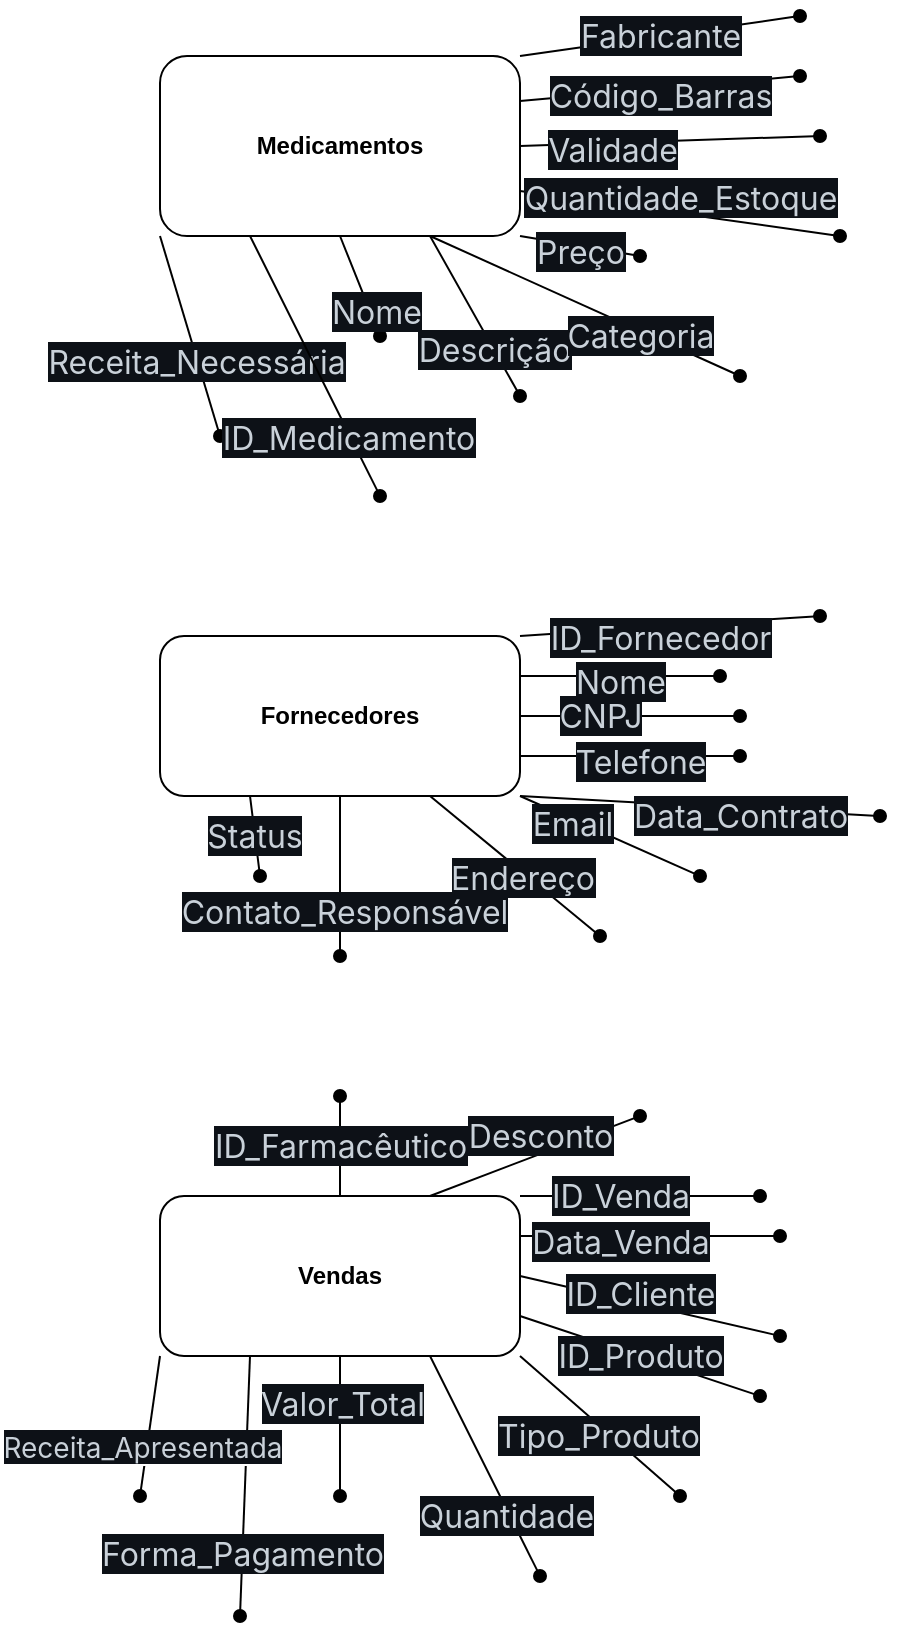 <mxfile>
    <diagram id="h4c_oPhvg5Xy0MeqgZNS" name="Page-1">
        <mxGraphModel dx="824" dy="459" grid="1" gridSize="10" guides="1" tooltips="1" connect="1" arrows="1" fold="1" page="1" pageScale="1" pageWidth="850" pageHeight="1100" math="0" shadow="0">
            <root>
                <mxCell id="0"/>
                <mxCell id="1" parent="0"/>
                <mxCell id="46" style="edgeStyle=none;html=1;exitX=1;exitY=0;exitDx=0;exitDy=0;endArrow=oval;endFill=1;" edge="1" parent="1" source="2">
                    <mxGeometry relative="1" as="geometry">
                        <mxPoint x="410" y="610" as="targetPoint"/>
                    </mxGeometry>
                </mxCell>
                <mxCell id="47" value="&lt;span style=&quot;box-sizing: border-box; font-weight: calc(var(--font-weight) + var(--bold-modifier)); color: rgb(201, 209, 217); font-family: &amp;quot;??&amp;quot;, &amp;quot;??&amp;quot;, &amp;quot;??&amp;quot;, &amp;quot;??&amp;quot;, &amp;quot;??&amp;quot;, ui-sans-serif, -apple-system, BlinkMacSystemFont, &amp;quot;Segoe UI&amp;quot;, Roboto, Inter, &amp;quot;Apple Color Emoji&amp;quot;, &amp;quot;Segoe UI Emoji&amp;quot;, &amp;quot;Segoe UI Symbol&amp;quot;, &amp;quot;Microsoft YaHei Light&amp;quot;, sans-serif; font-size: 16px; text-align: start; caret-color: rgb(201, 209, 217); background-color: rgb(13, 17, 23);&quot;&gt;ID_Venda&lt;/span&gt;" style="edgeLabel;html=1;align=center;verticalAlign=middle;resizable=0;points=[];" vertex="1" connectable="0" parent="46">
                    <mxGeometry x="-0.683" y="2" relative="1" as="geometry">
                        <mxPoint x="31" y="2" as="offset"/>
                    </mxGeometry>
                </mxCell>
                <mxCell id="48" style="edgeStyle=none;html=1;exitX=1;exitY=0.25;exitDx=0;exitDy=0;endArrow=oval;endFill=1;" edge="1" parent="1" source="2">
                    <mxGeometry relative="1" as="geometry">
                        <mxPoint x="420" y="630" as="targetPoint"/>
                    </mxGeometry>
                </mxCell>
                <mxCell id="49" value="&lt;span style=&quot;box-sizing: border-box; font-weight: calc(var(--font-weight) + var(--bold-modifier)); color: rgb(201, 209, 217); font-family: &amp;quot;??&amp;quot;, &amp;quot;??&amp;quot;, &amp;quot;??&amp;quot;, &amp;quot;??&amp;quot;, &amp;quot;??&amp;quot;, ui-sans-serif, -apple-system, BlinkMacSystemFont, &amp;quot;Segoe UI&amp;quot;, Roboto, Inter, &amp;quot;Apple Color Emoji&amp;quot;, &amp;quot;Segoe UI Emoji&amp;quot;, &amp;quot;Segoe UI Symbol&amp;quot;, &amp;quot;Microsoft YaHei Light&amp;quot;, sans-serif; font-size: 16px; text-align: start; caret-color: rgb(201, 209, 217); background-color: rgb(13, 17, 23);&quot;&gt;Data_Venda&lt;/span&gt;" style="edgeLabel;html=1;align=center;verticalAlign=middle;resizable=0;points=[];" vertex="1" connectable="0" parent="48">
                    <mxGeometry x="-0.523" y="-3" relative="1" as="geometry">
                        <mxPoint x="19" as="offset"/>
                    </mxGeometry>
                </mxCell>
                <mxCell id="50" style="edgeStyle=none;html=1;exitX=1;exitY=0.5;exitDx=0;exitDy=0;endArrow=oval;endFill=1;" edge="1" parent="1" source="2">
                    <mxGeometry relative="1" as="geometry">
                        <mxPoint x="420" y="680" as="targetPoint"/>
                    </mxGeometry>
                </mxCell>
                <mxCell id="51" value="&lt;span style=&quot;box-sizing: border-box; font-weight: calc(var(--font-weight) + var(--bold-modifier)); color: rgb(201, 209, 217); font-family: &amp;quot;??&amp;quot;, &amp;quot;??&amp;quot;, &amp;quot;??&amp;quot;, &amp;quot;??&amp;quot;, &amp;quot;??&amp;quot;, ui-sans-serif, -apple-system, BlinkMacSystemFont, &amp;quot;Segoe UI&amp;quot;, Roboto, Inter, &amp;quot;Apple Color Emoji&amp;quot;, &amp;quot;Segoe UI Emoji&amp;quot;, &amp;quot;Segoe UI Symbol&amp;quot;, &amp;quot;Microsoft YaHei Light&amp;quot;, sans-serif; font-size: 16px; text-align: start; caret-color: rgb(201, 209, 217); background-color: rgb(13, 17, 23);&quot;&gt;ID_Cliente&lt;/span&gt;" style="edgeLabel;html=1;align=center;verticalAlign=middle;resizable=0;points=[];" vertex="1" connectable="0" parent="50">
                    <mxGeometry x="-0.458" y="-1" relative="1" as="geometry">
                        <mxPoint x="25" as="offset"/>
                    </mxGeometry>
                </mxCell>
                <mxCell id="52" style="edgeStyle=none;html=1;exitX=1;exitY=0.75;exitDx=0;exitDy=0;endArrow=oval;endFill=1;" edge="1" parent="1" source="2">
                    <mxGeometry relative="1" as="geometry">
                        <mxPoint x="410" y="710" as="targetPoint"/>
                    </mxGeometry>
                </mxCell>
                <mxCell id="53" value="&lt;span style=&quot;box-sizing: border-box; font-weight: calc(var(--font-weight) + var(--bold-modifier)); color: rgb(201, 209, 217); font-family: &amp;quot;??&amp;quot;, &amp;quot;??&amp;quot;, &amp;quot;??&amp;quot;, &amp;quot;??&amp;quot;, &amp;quot;??&amp;quot;, ui-sans-serif, -apple-system, BlinkMacSystemFont, &amp;quot;Segoe UI&amp;quot;, Roboto, Inter, &amp;quot;Apple Color Emoji&amp;quot;, &amp;quot;Segoe UI Emoji&amp;quot;, &amp;quot;Segoe UI Symbol&amp;quot;, &amp;quot;Microsoft YaHei Light&amp;quot;, sans-serif; font-size: 16px; text-align: start; caret-color: rgb(201, 209, 217); background-color: rgb(13, 17, 23);&quot;&gt;ID_Produto&lt;/span&gt;" style="edgeLabel;html=1;align=center;verticalAlign=middle;resizable=0;points=[];" vertex="1" connectable="0" parent="52">
                    <mxGeometry x="-0.335" y="-3" relative="1" as="geometry">
                        <mxPoint x="21" y="4" as="offset"/>
                    </mxGeometry>
                </mxCell>
                <mxCell id="54" style="edgeStyle=none;html=1;exitX=1;exitY=1;exitDx=0;exitDy=0;endArrow=oval;endFill=1;" edge="1" parent="1" source="2">
                    <mxGeometry relative="1" as="geometry">
                        <mxPoint x="370" y="760" as="targetPoint"/>
                    </mxGeometry>
                </mxCell>
                <mxCell id="55" value="&lt;span style=&quot;box-sizing: border-box; font-weight: calc(var(--font-weight) + var(--bold-modifier)); color: rgb(201, 209, 217); font-family: &amp;quot;??&amp;quot;, &amp;quot;??&amp;quot;, &amp;quot;??&amp;quot;, &amp;quot;??&amp;quot;, &amp;quot;??&amp;quot;, ui-sans-serif, -apple-system, BlinkMacSystemFont, &amp;quot;Segoe UI&amp;quot;, Roboto, Inter, &amp;quot;Apple Color Emoji&amp;quot;, &amp;quot;Segoe UI Emoji&amp;quot;, &amp;quot;Segoe UI Symbol&amp;quot;, &amp;quot;Microsoft YaHei Light&amp;quot;, sans-serif; font-size: 16px; text-align: start; caret-color: rgb(201, 209, 217); background-color: rgb(13, 17, 23);&quot;&gt;Tipo_Produto&lt;/span&gt;" style="edgeLabel;html=1;align=center;verticalAlign=middle;resizable=0;points=[];" vertex="1" connectable="0" parent="54">
                    <mxGeometry x="-0.294" relative="1" as="geometry">
                        <mxPoint x="11" y="15" as="offset"/>
                    </mxGeometry>
                </mxCell>
                <mxCell id="56" style="edgeStyle=none;html=1;exitX=0.75;exitY=1;exitDx=0;exitDy=0;endArrow=oval;endFill=1;" edge="1" parent="1" source="2">
                    <mxGeometry relative="1" as="geometry">
                        <mxPoint x="300" y="800" as="targetPoint"/>
                    </mxGeometry>
                </mxCell>
                <mxCell id="57" value="&lt;span style=&quot;box-sizing: border-box; font-weight: calc(var(--font-weight) + var(--bold-modifier)); color: rgb(201, 209, 217); font-family: &amp;quot;??&amp;quot;, &amp;quot;??&amp;quot;, &amp;quot;??&amp;quot;, &amp;quot;??&amp;quot;, &amp;quot;??&amp;quot;, ui-sans-serif, -apple-system, BlinkMacSystemFont, &amp;quot;Segoe UI&amp;quot;, Roboto, Inter, &amp;quot;Apple Color Emoji&amp;quot;, &amp;quot;Segoe UI Emoji&amp;quot;, &amp;quot;Segoe UI Symbol&amp;quot;, &amp;quot;Microsoft YaHei Light&amp;quot;, sans-serif; font-size: 16px; text-align: start; caret-color: rgb(201, 209, 217); background-color: rgb(13, 17, 23);&quot;&gt;Quantidade&lt;/span&gt;" style="edgeLabel;html=1;align=center;verticalAlign=middle;resizable=0;points=[];" vertex="1" connectable="0" parent="56">
                    <mxGeometry x="0.44" y="-2" relative="1" as="geometry">
                        <mxPoint as="offset"/>
                    </mxGeometry>
                </mxCell>
                <mxCell id="58" style="edgeStyle=none;html=1;exitX=0.5;exitY=1;exitDx=0;exitDy=0;endArrow=oval;endFill=1;" edge="1" parent="1" source="2">
                    <mxGeometry relative="1" as="geometry">
                        <mxPoint x="200" y="760" as="targetPoint"/>
                    </mxGeometry>
                </mxCell>
                <mxCell id="59" value="&lt;span style=&quot;box-sizing: border-box; font-weight: calc(var(--font-weight) + var(--bold-modifier)); color: rgb(201, 209, 217); font-family: &amp;quot;??&amp;quot;, &amp;quot;??&amp;quot;, &amp;quot;??&amp;quot;, &amp;quot;??&amp;quot;, &amp;quot;??&amp;quot;, ui-sans-serif, -apple-system, BlinkMacSystemFont, &amp;quot;Segoe UI&amp;quot;, Roboto, Inter, &amp;quot;Apple Color Emoji&amp;quot;, &amp;quot;Segoe UI Emoji&amp;quot;, &amp;quot;Segoe UI Symbol&amp;quot;, &amp;quot;Microsoft YaHei Light&amp;quot;, sans-serif; font-size: 16px; text-align: start; caret-color: rgb(201, 209, 217); background-color: rgb(13, 17, 23);&quot;&gt;Valor_Total&lt;/span&gt;" style="edgeLabel;html=1;align=center;verticalAlign=middle;resizable=0;points=[];" vertex="1" connectable="0" parent="58">
                    <mxGeometry x="-0.314" y="1" relative="1" as="geometry">
                        <mxPoint as="offset"/>
                    </mxGeometry>
                </mxCell>
                <mxCell id="60" style="edgeStyle=none;html=1;exitX=0.25;exitY=1;exitDx=0;exitDy=0;endArrow=oval;endFill=1;" edge="1" parent="1" source="2">
                    <mxGeometry relative="1" as="geometry">
                        <mxPoint x="150" y="820" as="targetPoint"/>
                    </mxGeometry>
                </mxCell>
                <mxCell id="61" value="&lt;span style=&quot;box-sizing: border-box; font-weight: calc(var(--font-weight) + var(--bold-modifier)); color: rgb(201, 209, 217); font-family: &amp;quot;??&amp;quot;, &amp;quot;??&amp;quot;, &amp;quot;??&amp;quot;, &amp;quot;??&amp;quot;, &amp;quot;??&amp;quot;, ui-sans-serif, -apple-system, BlinkMacSystemFont, &amp;quot;Segoe UI&amp;quot;, Roboto, Inter, &amp;quot;Apple Color Emoji&amp;quot;, &amp;quot;Segoe UI Emoji&amp;quot;, &amp;quot;Segoe UI Symbol&amp;quot;, &amp;quot;Microsoft YaHei Light&amp;quot;, sans-serif; font-size: 16px; text-align: start; caret-color: rgb(201, 209, 217); background-color: rgb(13, 17, 23);&quot;&gt;Forma_Pagamento&lt;/span&gt;" style="edgeLabel;html=1;align=center;verticalAlign=middle;resizable=0;points=[];" vertex="1" connectable="0" parent="60">
                    <mxGeometry x="0.52" relative="1" as="geometry">
                        <mxPoint as="offset"/>
                    </mxGeometry>
                </mxCell>
                <mxCell id="62" style="edgeStyle=none;html=1;exitX=0.75;exitY=0;exitDx=0;exitDy=0;endArrow=oval;endFill=1;" edge="1" parent="1" source="2">
                    <mxGeometry relative="1" as="geometry">
                        <mxPoint x="350" y="570" as="targetPoint"/>
                    </mxGeometry>
                </mxCell>
                <mxCell id="63" value="&lt;span style=&quot;box-sizing: border-box; font-weight: calc(var(--font-weight) + var(--bold-modifier)); color: rgb(201, 209, 217); font-family: &amp;quot;??&amp;quot;, &amp;quot;??&amp;quot;, &amp;quot;??&amp;quot;, &amp;quot;??&amp;quot;, &amp;quot;??&amp;quot;, ui-sans-serif, -apple-system, BlinkMacSystemFont, &amp;quot;Segoe UI&amp;quot;, Roboto, Inter, &amp;quot;Apple Color Emoji&amp;quot;, &amp;quot;Segoe UI Emoji&amp;quot;, &amp;quot;Segoe UI Symbol&amp;quot;, &amp;quot;Microsoft YaHei Light&amp;quot;, sans-serif; font-size: 16px; text-align: start; caret-color: rgb(201, 209, 217); background-color: rgb(13, 17, 23);&quot;&gt;Desconto&lt;/span&gt;" style="edgeLabel;html=1;align=center;verticalAlign=middle;resizable=0;points=[];" vertex="1" connectable="0" parent="62">
                    <mxGeometry x="-0.485" y="3" relative="1" as="geometry">
                        <mxPoint x="29" y="-17" as="offset"/>
                    </mxGeometry>
                </mxCell>
                <mxCell id="64" style="edgeStyle=none;html=1;exitX=0;exitY=1;exitDx=0;exitDy=0;endArrow=oval;endFill=1;jumpSize=5;startSize=5;strokeWidth=1;" edge="1" parent="1" source="2">
                    <mxGeometry relative="1" as="geometry">
                        <mxPoint x="100" y="760" as="targetPoint"/>
                    </mxGeometry>
                </mxCell>
                <mxCell id="65" value="&lt;span style=&quot;box-sizing: border-box; font-weight: calc(var(--font-weight) + var(--bold-modifier)); color: rgb(201, 209, 217); font-family: &amp;quot;??&amp;quot;, &amp;quot;??&amp;quot;, &amp;quot;??&amp;quot;, &amp;quot;??&amp;quot;, &amp;quot;??&amp;quot;, ui-sans-serif, -apple-system, BlinkMacSystemFont, &amp;quot;Segoe UI&amp;quot;, Roboto, Inter, &amp;quot;Apple Color Emoji&amp;quot;, &amp;quot;Segoe UI Emoji&amp;quot;, &amp;quot;Segoe UI Symbol&amp;quot;, &amp;quot;Microsoft YaHei Light&amp;quot;, sans-serif; font-size: 14px; text-align: start; caret-color: rgb(201, 209, 217); background-color: rgb(13, 17, 23);&quot;&gt;Receita_Apresentada&lt;/span&gt;" style="edgeLabel;html=1;align=center;verticalAlign=middle;resizable=0;points=[];fontSize=14;" vertex="1" connectable="0" parent="64">
                    <mxGeometry x="0.333" y="-3" relative="1" as="geometry">
                        <mxPoint as="offset"/>
                    </mxGeometry>
                </mxCell>
                <mxCell id="66" value="&lt;strong style=&quot;box-sizing: border-box; font-weight: calc(var(--font-weight) + var(--bold-modifier)); color: rgb(201, 209, 217); font-family: &amp;quot;??&amp;quot;, &amp;quot;??&amp;quot;, &amp;quot;??&amp;quot;, &amp;quot;??&amp;quot;, &amp;quot;??&amp;quot;, ui-sans-serif, -apple-system, BlinkMacSystemFont, &amp;quot;Segoe UI&amp;quot;, Roboto, Inter, &amp;quot;Apple Color Emoji&amp;quot;, &amp;quot;Segoe UI Emoji&amp;quot;, &amp;quot;Segoe UI Symbol&amp;quot;, &amp;quot;Microsoft YaHei Light&amp;quot;, sans-serif; font-size: 16px; font-style: normal; font-variant-ligatures: normal; font-variant-caps: normal; letter-spacing: normal; orphans: 2; text-align: start; text-indent: 0px; text-transform: none; widows: 2; word-spacing: 0px; -webkit-text-stroke-width: 0px; caret-color: rgb(201, 209, 217); background-color: rgb(13, 17, 23); text-decoration-thickness: initial; text-decoration-style: initial; text-decoration-color: initial;&quot;&gt;ID_Farmacêutico&lt;/strong&gt;" style="edgeStyle=none;jumpSize=5;html=1;exitX=0.5;exitY=0;exitDx=0;exitDy=0;strokeWidth=1;fontSize=14;endArrow=oval;endFill=1;startSize=5;" edge="1" parent="1" source="2">
                    <mxGeometry relative="1" as="geometry">
                        <mxPoint x="200" y="560" as="targetPoint"/>
                    </mxGeometry>
                </mxCell>
                <mxCell id="2" value="&lt;b&gt;Vendas&lt;/b&gt;" style="rounded=1;whiteSpace=wrap;html=1;" parent="1" vertex="1">
                    <mxGeometry x="110" y="610" width="180" height="80" as="geometry"/>
                </mxCell>
                <mxCell id="7" style="edgeStyle=none;html=1;endArrow=oval;endFill=1;exitX=0;exitY=1;exitDx=0;exitDy=0;" edge="1" parent="1" source="3">
                    <mxGeometry relative="1" as="geometry">
                        <mxPoint x="140" y="230" as="targetPoint"/>
                    </mxGeometry>
                </mxCell>
                <mxCell id="8" value="&lt;span style=&quot;box-sizing: border-box; font-weight: calc(var(--font-weight) + var(--bold-modifier)); color: rgb(201, 209, 217); font-family: &amp;quot;??&amp;quot;, &amp;quot;??&amp;quot;, &amp;quot;??&amp;quot;, &amp;quot;??&amp;quot;, &amp;quot;??&amp;quot;, ui-sans-serif, -apple-system, BlinkMacSystemFont, &amp;quot;Segoe UI&amp;quot;, Roboto, Inter, &amp;quot;Apple Color Emoji&amp;quot;, &amp;quot;Segoe UI Emoji&amp;quot;, &amp;quot;Segoe UI Symbol&amp;quot;, &amp;quot;Microsoft YaHei Light&amp;quot;, sans-serif; font-size: 16px; text-align: start; caret-color: rgb(201, 209, 217); background-color: rgb(13, 17, 23);&quot;&gt;Receita_Necessária&lt;br&gt;&lt;/span&gt;" style="edgeLabel;html=1;align=center;verticalAlign=middle;resizable=0;points=[];" vertex="1" connectable="0" parent="7">
                    <mxGeometry x="0.341" y="-2" relative="1" as="geometry">
                        <mxPoint y="-5" as="offset"/>
                    </mxGeometry>
                </mxCell>
                <mxCell id="9" style="edgeStyle=none;html=1;exitX=0.25;exitY=1;exitDx=0;exitDy=0;endArrow=oval;endFill=1;" edge="1" parent="1" source="3">
                    <mxGeometry relative="1" as="geometry">
                        <mxPoint x="220" y="260" as="targetPoint"/>
                    </mxGeometry>
                </mxCell>
                <mxCell id="10" value="&lt;span style=&quot;box-sizing: border-box; font-weight: calc(var(--font-weight) + var(--bold-modifier)); color: rgb(201, 209, 217); font-family: &amp;quot;??&amp;quot;, &amp;quot;??&amp;quot;, &amp;quot;??&amp;quot;, &amp;quot;??&amp;quot;, &amp;quot;??&amp;quot;, ui-sans-serif, -apple-system, BlinkMacSystemFont, &amp;quot;Segoe UI&amp;quot;, Roboto, Inter, &amp;quot;Apple Color Emoji&amp;quot;, &amp;quot;Segoe UI Emoji&amp;quot;, &amp;quot;Segoe UI Symbol&amp;quot;, &amp;quot;Microsoft YaHei Light&amp;quot;, sans-serif; font-size: 16px; text-align: start; caret-color: rgb(201, 209, 217); background-color: rgb(13, 17, 23);&quot;&gt;&lt;span style=&quot;box-sizing: border-box; font-weight: calc(var(--font-weight) + var(--bold-modifier));&quot;&gt;ID_Medicamento&lt;/span&gt;&lt;br&gt;&lt;/span&gt;" style="edgeLabel;html=1;align=center;verticalAlign=middle;resizable=0;points=[];" vertex="1" connectable="0" parent="9">
                    <mxGeometry x="0.544" y="-2" relative="1" as="geometry">
                        <mxPoint as="offset"/>
                    </mxGeometry>
                </mxCell>
                <mxCell id="11" style="edgeStyle=none;html=1;exitX=0.5;exitY=1;exitDx=0;exitDy=0;endArrow=oval;endFill=1;" edge="1" parent="1" source="3">
                    <mxGeometry relative="1" as="geometry">
                        <mxPoint x="220" y="180" as="targetPoint"/>
                    </mxGeometry>
                </mxCell>
                <mxCell id="12" value="&lt;span style=&quot;box-sizing: border-box; font-weight: calc(var(--font-weight) + var(--bold-modifier)); color: rgb(201, 209, 217); font-family: &amp;quot;??&amp;quot;, &amp;quot;??&amp;quot;, &amp;quot;??&amp;quot;, &amp;quot;??&amp;quot;, &amp;quot;??&amp;quot;, ui-sans-serif, -apple-system, BlinkMacSystemFont, &amp;quot;Segoe UI&amp;quot;, Roboto, Inter, &amp;quot;Apple Color Emoji&amp;quot;, &amp;quot;Segoe UI Emoji&amp;quot;, &amp;quot;Segoe UI Symbol&amp;quot;, &amp;quot;Microsoft YaHei Light&amp;quot;, sans-serif; font-size: 16px; text-align: start; caret-color: rgb(201, 209, 217); background-color: rgb(13, 17, 23);&quot;&gt;Nome&lt;/span&gt;" style="edgeLabel;html=1;align=center;verticalAlign=middle;resizable=0;points=[];" vertex="1" connectable="0" parent="11">
                    <mxGeometry x="0.545" y="2" relative="1" as="geometry">
                        <mxPoint as="offset"/>
                    </mxGeometry>
                </mxCell>
                <mxCell id="13" style="edgeStyle=none;html=1;exitX=0.75;exitY=1;exitDx=0;exitDy=0;endArrow=oval;endFill=1;" edge="1" parent="1" source="3">
                    <mxGeometry relative="1" as="geometry">
                        <mxPoint x="290" y="210" as="targetPoint"/>
                    </mxGeometry>
                </mxCell>
                <mxCell id="14" value="&lt;span style=&quot;box-sizing: border-box; font-weight: calc(var(--font-weight) + var(--bold-modifier)); color: rgb(201, 209, 217); font-family: &amp;quot;??&amp;quot;, &amp;quot;??&amp;quot;, &amp;quot;??&amp;quot;, &amp;quot;??&amp;quot;, &amp;quot;??&amp;quot;, ui-sans-serif, -apple-system, BlinkMacSystemFont, &amp;quot;Segoe UI&amp;quot;, Roboto, Inter, &amp;quot;Apple Color Emoji&amp;quot;, &amp;quot;Segoe UI Emoji&amp;quot;, &amp;quot;Segoe UI Symbol&amp;quot;, &amp;quot;Microsoft YaHei Light&amp;quot;, sans-serif; font-size: 16px; text-align: start; caret-color: rgb(201, 209, 217); background-color: rgb(13, 17, 23);&quot;&gt;Descrição&lt;/span&gt;" style="edgeLabel;html=1;align=center;verticalAlign=middle;resizable=0;points=[];" vertex="1" connectable="0" parent="13">
                    <mxGeometry x="0.393" relative="1" as="geometry">
                        <mxPoint y="1" as="offset"/>
                    </mxGeometry>
                </mxCell>
                <mxCell id="15" style="edgeStyle=none;html=1;exitX=1;exitY=1;exitDx=0;exitDy=0;endArrow=oval;endFill=1;" edge="1" parent="1" source="3">
                    <mxGeometry relative="1" as="geometry">
                        <mxPoint x="350" y="140" as="targetPoint"/>
                    </mxGeometry>
                </mxCell>
                <mxCell id="16" value="&lt;span style=&quot;box-sizing: border-box; font-weight: calc(var(--font-weight) + var(--bold-modifier)); color: rgb(201, 209, 217); font-family: &amp;quot;??&amp;quot;, &amp;quot;??&amp;quot;, &amp;quot;??&amp;quot;, &amp;quot;??&amp;quot;, &amp;quot;??&amp;quot;, ui-sans-serif, -apple-system, BlinkMacSystemFont, &amp;quot;Segoe UI&amp;quot;, Roboto, Inter, &amp;quot;Apple Color Emoji&amp;quot;, &amp;quot;Segoe UI Emoji&amp;quot;, &amp;quot;Segoe UI Symbol&amp;quot;, &amp;quot;Microsoft YaHei Light&amp;quot;, sans-serif; font-size: 16px; text-align: start; caret-color: rgb(201, 209, 217); background-color: rgb(13, 17, 23);&quot;&gt;Preço&lt;/span&gt;" style="edgeLabel;html=1;align=center;verticalAlign=middle;resizable=0;points=[];" vertex="1" connectable="0" parent="15">
                    <mxGeometry x="0.503" relative="1" as="geometry">
                        <mxPoint x="-15" as="offset"/>
                    </mxGeometry>
                </mxCell>
                <mxCell id="17" style="edgeStyle=none;html=1;exitX=1;exitY=0.75;exitDx=0;exitDy=0;endArrow=oval;endFill=1;" edge="1" parent="1" source="3">
                    <mxGeometry relative="1" as="geometry">
                        <mxPoint x="450" y="130" as="targetPoint"/>
                    </mxGeometry>
                </mxCell>
                <mxCell id="18" value="&lt;span style=&quot;box-sizing: border-box; font-weight: calc(var(--font-weight) + var(--bold-modifier)); color: rgb(201, 209, 217); font-family: &amp;quot;??&amp;quot;, &amp;quot;??&amp;quot;, &amp;quot;??&amp;quot;, &amp;quot;??&amp;quot;, &amp;quot;??&amp;quot;, ui-sans-serif, -apple-system, BlinkMacSystemFont, &amp;quot;Segoe UI&amp;quot;, Roboto, Inter, &amp;quot;Apple Color Emoji&amp;quot;, &amp;quot;Segoe UI Emoji&amp;quot;, &amp;quot;Segoe UI Symbol&amp;quot;, &amp;quot;Microsoft YaHei Light&amp;quot;, sans-serif; font-size: 16px; text-align: start; caret-color: rgb(201, 209, 217); background-color: rgb(13, 17, 23);&quot;&gt;Quantidade_Estoque&lt;/span&gt;" style="edgeLabel;html=1;align=center;verticalAlign=middle;resizable=0;points=[];" vertex="1" connectable="0" parent="17">
                    <mxGeometry x="-0.575" y="-1" relative="1" as="geometry">
                        <mxPoint x="46" y="-3" as="offset"/>
                    </mxGeometry>
                </mxCell>
                <mxCell id="19" style="edgeStyle=none;html=1;exitX=1;exitY=0.5;exitDx=0;exitDy=0;endArrow=oval;endFill=1;" edge="1" parent="1" source="3">
                    <mxGeometry relative="1" as="geometry">
                        <mxPoint x="440" y="80" as="targetPoint"/>
                    </mxGeometry>
                </mxCell>
                <mxCell id="20" value="&lt;span style=&quot;box-sizing: border-box; font-weight: calc(var(--font-weight) + var(--bold-modifier)); color: rgb(201, 209, 217); font-family: &amp;quot;??&amp;quot;, &amp;quot;??&amp;quot;, &amp;quot;??&amp;quot;, &amp;quot;??&amp;quot;, &amp;quot;??&amp;quot;, ui-sans-serif, -apple-system, BlinkMacSystemFont, &amp;quot;Segoe UI&amp;quot;, Roboto, Inter, &amp;quot;Apple Color Emoji&amp;quot;, &amp;quot;Segoe UI Emoji&amp;quot;, &amp;quot;Segoe UI Symbol&amp;quot;, &amp;quot;Microsoft YaHei Light&amp;quot;, sans-serif; font-size: 16px; text-align: start; caret-color: rgb(201, 209, 217); background-color: rgb(13, 17, 23);&quot;&gt;Validade&lt;/span&gt;" style="edgeLabel;html=1;align=center;verticalAlign=middle;resizable=0;points=[];" vertex="1" connectable="0" parent="19">
                    <mxGeometry x="-0.388" y="-3" relative="1" as="geometry">
                        <mxPoint as="offset"/>
                    </mxGeometry>
                </mxCell>
                <mxCell id="21" style="edgeStyle=none;html=1;exitX=1;exitY=0.25;exitDx=0;exitDy=0;endArrow=oval;endFill=1;" edge="1" parent="1" source="3">
                    <mxGeometry relative="1" as="geometry">
                        <mxPoint x="430" y="50" as="targetPoint"/>
                    </mxGeometry>
                </mxCell>
                <mxCell id="22" value="&lt;span style=&quot;box-sizing: border-box; font-weight: calc(var(--font-weight) + var(--bold-modifier)); color: rgb(201, 209, 217); font-family: &amp;quot;??&amp;quot;, &amp;quot;??&amp;quot;, &amp;quot;??&amp;quot;, &amp;quot;??&amp;quot;, &amp;quot;??&amp;quot;, ui-sans-serif, -apple-system, BlinkMacSystemFont, &amp;quot;Segoe UI&amp;quot;, Roboto, Inter, &amp;quot;Apple Color Emoji&amp;quot;, &amp;quot;Segoe UI Emoji&amp;quot;, &amp;quot;Segoe UI Symbol&amp;quot;, &amp;quot;Microsoft YaHei Light&amp;quot;, sans-serif; font-size: 16px; text-align: start; caret-color: rgb(201, 209, 217); background-color: rgb(13, 17, 23);&quot;&gt;Código_Barras&lt;/span&gt;" style="edgeLabel;html=1;align=center;verticalAlign=middle;resizable=0;points=[];" vertex="1" connectable="0" parent="21">
                    <mxGeometry x="-0.387" y="-1" relative="1" as="geometry">
                        <mxPoint x="27" as="offset"/>
                    </mxGeometry>
                </mxCell>
                <mxCell id="23" style="edgeStyle=none;html=1;exitX=1;exitY=0;exitDx=0;exitDy=0;endArrow=oval;endFill=1;" edge="1" parent="1" source="3">
                    <mxGeometry relative="1" as="geometry">
                        <mxPoint x="430" y="20" as="targetPoint"/>
                    </mxGeometry>
                </mxCell>
                <mxCell id="24" value="&lt;span style=&quot;box-sizing: border-box; font-weight: calc(var(--font-weight) + var(--bold-modifier)); color: rgb(201, 209, 217); font-family: &amp;quot;??&amp;quot;, &amp;quot;??&amp;quot;, &amp;quot;??&amp;quot;, &amp;quot;??&amp;quot;, &amp;quot;??&amp;quot;, ui-sans-serif, -apple-system, BlinkMacSystemFont, &amp;quot;Segoe UI&amp;quot;, Roboto, Inter, &amp;quot;Apple Color Emoji&amp;quot;, &amp;quot;Segoe UI Emoji&amp;quot;, &amp;quot;Segoe UI Symbol&amp;quot;, &amp;quot;Microsoft YaHei Light&amp;quot;, sans-serif; font-size: 16px; text-align: start; caret-color: rgb(201, 209, 217); background-color: rgb(13, 17, 23);&quot;&gt;Fabricante&lt;/span&gt;" style="edgeLabel;html=1;align=center;verticalAlign=middle;resizable=0;points=[];" vertex="1" connectable="0" parent="23">
                    <mxGeometry x="-0.578" y="-3" relative="1" as="geometry">
                        <mxPoint x="40" y="-9" as="offset"/>
                    </mxGeometry>
                </mxCell>
                <mxCell id="25" style="edgeStyle=none;html=1;exitX=0.75;exitY=1;exitDx=0;exitDy=0;endArrow=oval;endFill=1;" edge="1" parent="1" source="3">
                    <mxGeometry relative="1" as="geometry">
                        <mxPoint x="400" y="200" as="targetPoint"/>
                    </mxGeometry>
                </mxCell>
                <mxCell id="26" value="&lt;span style=&quot;box-sizing: border-box; font-weight: calc(var(--font-weight) + var(--bold-modifier)); color: rgb(201, 209, 217); font-family: &amp;quot;??&amp;quot;, &amp;quot;??&amp;quot;, &amp;quot;??&amp;quot;, &amp;quot;??&amp;quot;, &amp;quot;??&amp;quot;, ui-sans-serif, -apple-system, BlinkMacSystemFont, &amp;quot;Segoe UI&amp;quot;, Roboto, Inter, &amp;quot;Apple Color Emoji&amp;quot;, &amp;quot;Segoe UI Emoji&amp;quot;, &amp;quot;Segoe UI Symbol&amp;quot;, &amp;quot;Microsoft YaHei Light&amp;quot;, sans-serif; font-size: 16px; text-align: start; caret-color: rgb(201, 209, 217); background-color: rgb(13, 17, 23);&quot;&gt;Categoria&lt;/span&gt;" style="edgeLabel;html=1;align=center;verticalAlign=middle;resizable=0;points=[];" vertex="1" connectable="0" parent="25">
                    <mxGeometry x="0.288" y="-2" relative="1" as="geometry">
                        <mxPoint x="6" y="3" as="offset"/>
                    </mxGeometry>
                </mxCell>
                <mxCell id="3" value="&lt;b&gt;Medicamentos&lt;/b&gt;" style="rounded=1;whiteSpace=wrap;html=1;" parent="1" vertex="1">
                    <mxGeometry x="110" y="40" width="180" height="90" as="geometry"/>
                </mxCell>
                <mxCell id="29" style="edgeStyle=none;html=1;exitX=1;exitY=0;exitDx=0;exitDy=0;endArrow=oval;endFill=1;" edge="1" parent="1" source="4">
                    <mxGeometry relative="1" as="geometry">
                        <mxPoint x="440" y="320" as="targetPoint"/>
                    </mxGeometry>
                </mxCell>
                <mxCell id="30" value="&lt;span style=&quot;box-sizing: border-box; font-weight: calc(var(--font-weight) + var(--bold-modifier)); color: rgb(201, 209, 217); font-family: &amp;quot;??&amp;quot;, &amp;quot;??&amp;quot;, &amp;quot;??&amp;quot;, &amp;quot;??&amp;quot;, &amp;quot;??&amp;quot;, ui-sans-serif, -apple-system, BlinkMacSystemFont, &amp;quot;Segoe UI&amp;quot;, Roboto, Inter, &amp;quot;Apple Color Emoji&amp;quot;, &amp;quot;Segoe UI Emoji&amp;quot;, &amp;quot;Segoe UI Symbol&amp;quot;, &amp;quot;Microsoft YaHei Light&amp;quot;, sans-serif; font-size: 16px; text-align: start; caret-color: rgb(201, 209, 217); background-color: rgb(13, 17, 23);&quot;&gt;ID_Fornecedor&lt;/span&gt;" style="edgeLabel;html=1;align=center;verticalAlign=middle;resizable=0;points=[];" vertex="1" connectable="0" parent="29">
                    <mxGeometry x="-0.456" y="-3" relative="1" as="geometry">
                        <mxPoint x="29" as="offset"/>
                    </mxGeometry>
                </mxCell>
                <mxCell id="31" style="edgeStyle=none;html=1;exitX=1;exitY=0.25;exitDx=0;exitDy=0;endArrow=oval;endFill=1;" edge="1" parent="1" source="4">
                    <mxGeometry relative="1" as="geometry">
                        <mxPoint x="390" y="350" as="targetPoint"/>
                    </mxGeometry>
                </mxCell>
                <mxCell id="32" value="&lt;span style=&quot;box-sizing: border-box; font-weight: calc(var(--font-weight) + var(--bold-modifier)); color: rgb(201, 209, 217); font-family: &amp;quot;??&amp;quot;, &amp;quot;??&amp;quot;, &amp;quot;??&amp;quot;, &amp;quot;??&amp;quot;, &amp;quot;??&amp;quot;, ui-sans-serif, -apple-system, BlinkMacSystemFont, &amp;quot;Segoe UI&amp;quot;, Roboto, Inter, &amp;quot;Apple Color Emoji&amp;quot;, &amp;quot;Segoe UI Emoji&amp;quot;, &amp;quot;Segoe UI Symbol&amp;quot;, &amp;quot;Microsoft YaHei Light&amp;quot;, sans-serif; font-size: 16px; text-align: start; caret-color: rgb(201, 209, 217); background-color: rgb(13, 17, 23);&quot;&gt;Nome&lt;/span&gt;" style="edgeLabel;html=1;align=center;verticalAlign=middle;resizable=0;points=[];" vertex="1" connectable="0" parent="31">
                    <mxGeometry x="-0.457" y="-3" relative="1" as="geometry">
                        <mxPoint x="23" as="offset"/>
                    </mxGeometry>
                </mxCell>
                <mxCell id="33" style="edgeStyle=none;html=1;exitX=1;exitY=0.5;exitDx=0;exitDy=0;endArrow=oval;endFill=1;" edge="1" parent="1" source="4">
                    <mxGeometry relative="1" as="geometry">
                        <mxPoint x="400" y="370" as="targetPoint"/>
                    </mxGeometry>
                </mxCell>
                <mxCell id="34" value="&lt;span style=&quot;box-sizing: border-box; font-weight: calc(var(--font-weight) + var(--bold-modifier)); color: rgb(201, 209, 217); font-family: &amp;quot;??&amp;quot;, &amp;quot;??&amp;quot;, &amp;quot;??&amp;quot;, &amp;quot;??&amp;quot;, &amp;quot;??&amp;quot;, ui-sans-serif, -apple-system, BlinkMacSystemFont, &amp;quot;Segoe UI&amp;quot;, Roboto, Inter, &amp;quot;Apple Color Emoji&amp;quot;, &amp;quot;Segoe UI Emoji&amp;quot;, &amp;quot;Segoe UI Symbol&amp;quot;, &amp;quot;Microsoft YaHei Light&amp;quot;, sans-serif; font-size: 16px; text-align: start; caret-color: rgb(201, 209, 217); background-color: rgb(13, 17, 23);&quot;&gt;CNPJ&lt;/span&gt;" style="edgeLabel;html=1;align=center;verticalAlign=middle;resizable=0;points=[];" vertex="1" connectable="0" parent="33">
                    <mxGeometry x="-0.582" relative="1" as="geometry">
                        <mxPoint x="17" as="offset"/>
                    </mxGeometry>
                </mxCell>
                <mxCell id="35" style="edgeStyle=none;html=1;exitX=1;exitY=0.75;exitDx=0;exitDy=0;endArrow=oval;endFill=1;" edge="1" parent="1" source="4">
                    <mxGeometry relative="1" as="geometry">
                        <mxPoint x="400" y="390" as="targetPoint"/>
                    </mxGeometry>
                </mxCell>
                <mxCell id="36" value="&lt;span style=&quot;box-sizing: border-box; font-weight: calc(var(--font-weight) + var(--bold-modifier)); color: rgb(201, 209, 217); font-family: &amp;quot;??&amp;quot;, &amp;quot;??&amp;quot;, &amp;quot;??&amp;quot;, &amp;quot;??&amp;quot;, &amp;quot;??&amp;quot;, ui-sans-serif, -apple-system, BlinkMacSystemFont, &amp;quot;Segoe UI&amp;quot;, Roboto, Inter, &amp;quot;Apple Color Emoji&amp;quot;, &amp;quot;Segoe UI Emoji&amp;quot;, &amp;quot;Segoe UI Symbol&amp;quot;, &amp;quot;Microsoft YaHei Light&amp;quot;, sans-serif; font-size: 16px; text-align: start; caret-color: rgb(201, 209, 217); background-color: rgb(13, 17, 23);&quot;&gt;Telefone&lt;/span&gt;" style="edgeLabel;html=1;align=center;verticalAlign=middle;resizable=0;points=[];" vertex="1" connectable="0" parent="35">
                    <mxGeometry x="-0.491" y="-3" relative="1" as="geometry">
                        <mxPoint x="32" as="offset"/>
                    </mxGeometry>
                </mxCell>
                <mxCell id="37" style="edgeStyle=none;html=1;exitX=1;exitY=1;exitDx=0;exitDy=0;endArrow=oval;endFill=1;" edge="1" parent="1" source="4">
                    <mxGeometry relative="1" as="geometry">
                        <mxPoint x="380" y="450" as="targetPoint"/>
                    </mxGeometry>
                </mxCell>
                <mxCell id="38" value="&lt;span style=&quot;box-sizing: border-box; font-weight: calc(var(--font-weight) + var(--bold-modifier)); color: rgb(201, 209, 217); font-family: &amp;quot;??&amp;quot;, &amp;quot;??&amp;quot;, &amp;quot;??&amp;quot;, &amp;quot;??&amp;quot;, &amp;quot;??&amp;quot;, ui-sans-serif, -apple-system, BlinkMacSystemFont, &amp;quot;Segoe UI&amp;quot;, Roboto, Inter, &amp;quot;Apple Color Emoji&amp;quot;, &amp;quot;Segoe UI Emoji&amp;quot;, &amp;quot;Segoe UI Symbol&amp;quot;, &amp;quot;Microsoft YaHei Light&amp;quot;, sans-serif; font-size: 16px; text-align: start; caret-color: rgb(201, 209, 217); background-color: rgb(13, 17, 23);&quot;&gt;Email&lt;/span&gt;" style="edgeLabel;html=1;align=center;verticalAlign=middle;resizable=0;points=[];" vertex="1" connectable="0" parent="37">
                    <mxGeometry x="-0.402" y="-2" relative="1" as="geometry">
                        <mxPoint as="offset"/>
                    </mxGeometry>
                </mxCell>
                <mxCell id="39" style="edgeStyle=none;html=1;exitX=0.75;exitY=1;exitDx=0;exitDy=0;endArrow=oval;endFill=1;" edge="1" parent="1" source="4">
                    <mxGeometry relative="1" as="geometry">
                        <mxPoint x="330" y="480" as="targetPoint"/>
                    </mxGeometry>
                </mxCell>
                <mxCell id="40" value="&lt;span style=&quot;box-sizing: border-box; font-weight: calc(var(--font-weight) + var(--bold-modifier)); color: rgb(201, 209, 217); font-family: &amp;quot;??&amp;quot;, &amp;quot;??&amp;quot;, &amp;quot;??&amp;quot;, &amp;quot;??&amp;quot;, &amp;quot;??&amp;quot;, ui-sans-serif, -apple-system, BlinkMacSystemFont, &amp;quot;Segoe UI&amp;quot;, Roboto, Inter, &amp;quot;Apple Color Emoji&amp;quot;, &amp;quot;Segoe UI Emoji&amp;quot;, &amp;quot;Segoe UI Symbol&amp;quot;, &amp;quot;Microsoft YaHei Light&amp;quot;, sans-serif; font-size: 16px; text-align: start; caret-color: rgb(201, 209, 217); background-color: rgb(13, 17, 23);&quot;&gt;Endereço&lt;/span&gt;" style="edgeLabel;html=1;align=center;verticalAlign=middle;resizable=0;points=[];" vertex="1" connectable="0" parent="39">
                    <mxGeometry x="-0.302" y="1" relative="1" as="geometry">
                        <mxPoint x="15" y="17" as="offset"/>
                    </mxGeometry>
                </mxCell>
                <mxCell id="41" style="edgeStyle=none;html=1;exitX=0.5;exitY=1;exitDx=0;exitDy=0;endArrow=oval;endFill=1;" edge="1" parent="1" source="4">
                    <mxGeometry relative="1" as="geometry">
                        <mxPoint x="200" y="490" as="targetPoint"/>
                    </mxGeometry>
                </mxCell>
                <mxCell id="42" value="&lt;span style=&quot;box-sizing: border-box; font-weight: calc(var(--font-weight) + var(--bold-modifier)); color: rgb(201, 209, 217); font-family: &amp;quot;??&amp;quot;, &amp;quot;??&amp;quot;, &amp;quot;??&amp;quot;, &amp;quot;??&amp;quot;, &amp;quot;??&amp;quot;, ui-sans-serif, -apple-system, BlinkMacSystemFont, &amp;quot;Segoe UI&amp;quot;, Roboto, Inter, &amp;quot;Apple Color Emoji&amp;quot;, &amp;quot;Segoe UI Emoji&amp;quot;, &amp;quot;Segoe UI Symbol&amp;quot;, &amp;quot;Microsoft YaHei Light&amp;quot;, sans-serif; font-size: 16px; text-align: start; caret-color: rgb(201, 209, 217); background-color: rgb(13, 17, 23);&quot;&gt;Contato_Responsável&lt;/span&gt;" style="edgeLabel;html=1;align=center;verticalAlign=middle;resizable=0;points=[];" vertex="1" connectable="0" parent="41">
                    <mxGeometry x="0.45" y="2" relative="1" as="geometry">
                        <mxPoint as="offset"/>
                    </mxGeometry>
                </mxCell>
                <mxCell id="43" style="edgeStyle=none;html=1;exitX=1;exitY=1;exitDx=0;exitDy=0;endArrow=oval;endFill=1;" edge="1" parent="1" source="4">
                    <mxGeometry relative="1" as="geometry">
                        <mxPoint x="470" y="420" as="targetPoint"/>
                    </mxGeometry>
                </mxCell>
                <mxCell id="44" value="&lt;span style=&quot;box-sizing: border-box; font-weight: calc(var(--font-weight) + var(--bold-modifier)); color: rgb(201, 209, 217); font-family: &amp;quot;??&amp;quot;, &amp;quot;??&amp;quot;, &amp;quot;??&amp;quot;, &amp;quot;??&amp;quot;, &amp;quot;??&amp;quot;, ui-sans-serif, -apple-system, BlinkMacSystemFont, &amp;quot;Segoe UI&amp;quot;, Roboto, Inter, &amp;quot;Apple Color Emoji&amp;quot;, &amp;quot;Segoe UI Emoji&amp;quot;, &amp;quot;Segoe UI Symbol&amp;quot;, &amp;quot;Microsoft YaHei Light&amp;quot;, sans-serif; font-size: 16px; text-align: start; caret-color: rgb(201, 209, 217); background-color: rgb(13, 17, 23);&quot;&gt;Data_Contrato&lt;/span&gt;" style="edgeLabel;html=1;align=center;verticalAlign=middle;resizable=0;points=[];" vertex="1" connectable="0" parent="43">
                    <mxGeometry x="-0.166" y="-1" relative="1" as="geometry">
                        <mxPoint x="35" y="5" as="offset"/>
                    </mxGeometry>
                </mxCell>
                <mxCell id="45" value="&lt;strong style=&quot;box-sizing: border-box; font-weight: calc(var(--font-weight) + var(--bold-modifier)); color: rgb(201, 209, 217); font-family: &amp;quot;??&amp;quot;, &amp;quot;??&amp;quot;, &amp;quot;??&amp;quot;, &amp;quot;??&amp;quot;, &amp;quot;??&amp;quot;, ui-sans-serif, -apple-system, BlinkMacSystemFont, &amp;quot;Segoe UI&amp;quot;, Roboto, Inter, &amp;quot;Apple Color Emoji&amp;quot;, &amp;quot;Segoe UI Emoji&amp;quot;, &amp;quot;Segoe UI Symbol&amp;quot;, &amp;quot;Microsoft YaHei Light&amp;quot;, sans-serif; font-size: 16px; font-style: normal; font-variant-ligatures: normal; font-variant-caps: normal; letter-spacing: normal; orphans: 2; text-align: start; text-indent: 0px; text-transform: none; widows: 2; word-spacing: 0px; -webkit-text-stroke-width: 0px; caret-color: rgb(201, 209, 217); background-color: rgb(13, 17, 23); text-decoration-thickness: initial; text-decoration-style: initial; text-decoration-color: initial;&quot;&gt;Status&lt;/strong&gt;" style="edgeStyle=none;html=1;exitX=0.25;exitY=1;exitDx=0;exitDy=0;endArrow=oval;endFill=1;" edge="1" parent="1" source="4">
                    <mxGeometry relative="1" as="geometry">
                        <mxPoint x="160" y="450" as="targetPoint"/>
                    </mxGeometry>
                </mxCell>
                <mxCell id="4" value="&lt;b&gt;Fornecedores&lt;/b&gt;" style="rounded=1;whiteSpace=wrap;html=1;" parent="1" vertex="1">
                    <mxGeometry x="110" y="330" width="180" height="80" as="geometry"/>
                </mxCell>
            </root>
        </mxGraphModel>
    </diagram>
</mxfile>